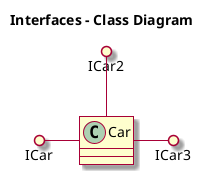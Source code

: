 @startuml Interfaces - Class Diagram

skin rose

title Interfaces - Class Diagram


class Car
ICar ()- Car
ICar2 ()-- Car
Car -() ICar3

@enduml